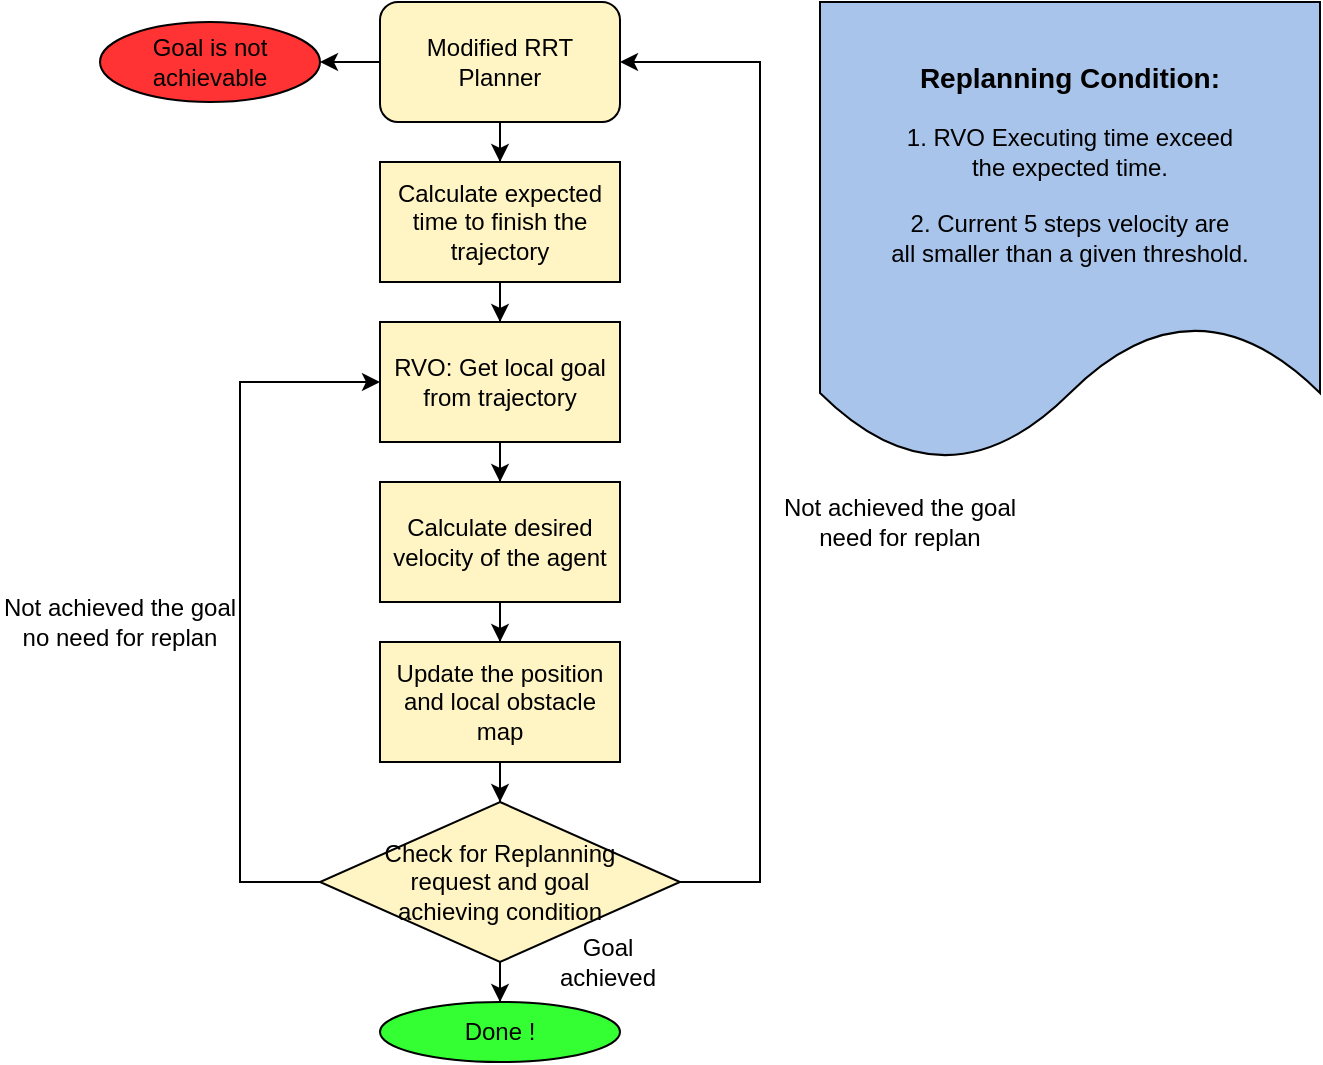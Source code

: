 <mxfile version="13.0.3" type="device"><diagram id="AR5XA07ctwtRS-R2ce6N" name="Page-1"><mxGraphModel dx="1008" dy="482" grid="1" gridSize="10" guides="1" tooltips="1" connect="1" arrows="1" fold="1" page="1" pageScale="1" pageWidth="827" pageHeight="1169" math="0" shadow="0"><root><mxCell id="0"/><mxCell id="1" parent="0"/><mxCell id="Wp1O4KtcolxqOUx2yNRR-3" style="edgeStyle=orthogonalEdgeStyle;rounded=0;orthogonalLoop=1;jettySize=auto;html=1;entryX=0.5;entryY=0;entryDx=0;entryDy=0;" edge="1" parent="1" source="Wp1O4KtcolxqOUx2yNRR-1" target="Wp1O4KtcolxqOUx2yNRR-2"><mxGeometry relative="1" as="geometry"/></mxCell><mxCell id="Wp1O4KtcolxqOUx2yNRR-21" style="edgeStyle=orthogonalEdgeStyle;rounded=0;orthogonalLoop=1;jettySize=auto;html=1;entryX=1;entryY=0.5;entryDx=0;entryDy=0;" edge="1" parent="1" source="Wp1O4KtcolxqOUx2yNRR-1" target="Wp1O4KtcolxqOUx2yNRR-20"><mxGeometry relative="1" as="geometry"/></mxCell><mxCell id="Wp1O4KtcolxqOUx2yNRR-1" value="Modified RRT &lt;br&gt;Planner" style="rounded=1;whiteSpace=wrap;html=1;fillColor=#FFF4C3;" vertex="1" parent="1"><mxGeometry x="320" y="360" width="120" height="60" as="geometry"/></mxCell><mxCell id="Wp1O4KtcolxqOUx2yNRR-5" style="edgeStyle=orthogonalEdgeStyle;rounded=0;orthogonalLoop=1;jettySize=auto;html=1;" edge="1" parent="1" source="Wp1O4KtcolxqOUx2yNRR-2" target="Wp1O4KtcolxqOUx2yNRR-4"><mxGeometry relative="1" as="geometry"/></mxCell><mxCell id="Wp1O4KtcolxqOUx2yNRR-2" value="Calculate expected time to finish the trajectory" style="rounded=0;whiteSpace=wrap;html=1;fillColor=#FFF4C3;" vertex="1" parent="1"><mxGeometry x="320" y="440" width="120" height="60" as="geometry"/></mxCell><mxCell id="Wp1O4KtcolxqOUx2yNRR-7" style="edgeStyle=orthogonalEdgeStyle;rounded=0;orthogonalLoop=1;jettySize=auto;html=1;entryX=0.5;entryY=0;entryDx=0;entryDy=0;" edge="1" parent="1" source="Wp1O4KtcolxqOUx2yNRR-4" target="Wp1O4KtcolxqOUx2yNRR-6"><mxGeometry relative="1" as="geometry"/></mxCell><mxCell id="Wp1O4KtcolxqOUx2yNRR-4" value="RVO: Get local goal from trajectory" style="rounded=0;whiteSpace=wrap;html=1;fillColor=#FFF4C3;" vertex="1" parent="1"><mxGeometry x="320" y="520" width="120" height="60" as="geometry"/></mxCell><mxCell id="Wp1O4KtcolxqOUx2yNRR-9" style="edgeStyle=orthogonalEdgeStyle;rounded=0;orthogonalLoop=1;jettySize=auto;html=1;" edge="1" parent="1" source="Wp1O4KtcolxqOUx2yNRR-6" target="Wp1O4KtcolxqOUx2yNRR-8"><mxGeometry relative="1" as="geometry"/></mxCell><mxCell id="Wp1O4KtcolxqOUx2yNRR-6" value="Calculate desired velocity of the agent" style="rounded=0;whiteSpace=wrap;html=1;fillColor=#FFF4C3;" vertex="1" parent="1"><mxGeometry x="320" y="600" width="120" height="60" as="geometry"/></mxCell><mxCell id="Wp1O4KtcolxqOUx2yNRR-11" style="edgeStyle=orthogonalEdgeStyle;rounded=0;orthogonalLoop=1;jettySize=auto;html=1;" edge="1" parent="1" source="Wp1O4KtcolxqOUx2yNRR-8" target="Wp1O4KtcolxqOUx2yNRR-10"><mxGeometry relative="1" as="geometry"/></mxCell><mxCell id="Wp1O4KtcolxqOUx2yNRR-8" value="Update the position and local obstacle map" style="rounded=0;whiteSpace=wrap;html=1;fillColor=#FFF4C3;" vertex="1" parent="1"><mxGeometry x="320" y="680" width="120" height="60" as="geometry"/></mxCell><mxCell id="Wp1O4KtcolxqOUx2yNRR-12" style="edgeStyle=orthogonalEdgeStyle;rounded=0;orthogonalLoop=1;jettySize=auto;html=1;entryX=0;entryY=0.5;entryDx=0;entryDy=0;" edge="1" parent="1" source="Wp1O4KtcolxqOUx2yNRR-10" target="Wp1O4KtcolxqOUx2yNRR-4"><mxGeometry relative="1" as="geometry"><mxPoint x="250" y="440" as="targetPoint"/><Array as="points"><mxPoint x="250" y="800"/><mxPoint x="250" y="550"/></Array></mxGeometry></mxCell><mxCell id="Wp1O4KtcolxqOUx2yNRR-13" style="edgeStyle=orthogonalEdgeStyle;rounded=0;orthogonalLoop=1;jettySize=auto;html=1;entryX=1;entryY=0.5;entryDx=0;entryDy=0;" edge="1" parent="1" source="Wp1O4KtcolxqOUx2yNRR-10" target="Wp1O4KtcolxqOUx2yNRR-1"><mxGeometry relative="1" as="geometry"><mxPoint x="510" y="340" as="targetPoint"/><Array as="points"><mxPoint x="510" y="800"/><mxPoint x="510" y="390"/></Array></mxGeometry></mxCell><mxCell id="Wp1O4KtcolxqOUx2yNRR-15" style="edgeStyle=orthogonalEdgeStyle;rounded=0;orthogonalLoop=1;jettySize=auto;html=1;entryX=0.5;entryY=0;entryDx=0;entryDy=0;" edge="1" parent="1" source="Wp1O4KtcolxqOUx2yNRR-10" target="Wp1O4KtcolxqOUx2yNRR-14"><mxGeometry relative="1" as="geometry"/></mxCell><mxCell id="Wp1O4KtcolxqOUx2yNRR-10" value="Check for Replanning &lt;br&gt;request and goal &lt;br&gt;achieving condition" style="rhombus;whiteSpace=wrap;html=1;fillColor=#FFF4C3;" vertex="1" parent="1"><mxGeometry x="290" y="760" width="180" height="80" as="geometry"/></mxCell><mxCell id="Wp1O4KtcolxqOUx2yNRR-14" value="Done !" style="ellipse;whiteSpace=wrap;html=1;fillColor=#33FF33;" vertex="1" parent="1"><mxGeometry x="320" y="860" width="120" height="30" as="geometry"/></mxCell><mxCell id="Wp1O4KtcolxqOUx2yNRR-16" value="Not achieved the goal no need for replan" style="text;html=1;strokeColor=none;fillColor=none;align=center;verticalAlign=middle;whiteSpace=wrap;rounded=0;" vertex="1" parent="1"><mxGeometry x="130" y="660" width="120" height="20" as="geometry"/></mxCell><mxCell id="Wp1O4KtcolxqOUx2yNRR-17" value="Not achieved the goal need for replan" style="text;html=1;strokeColor=none;fillColor=none;align=center;verticalAlign=middle;whiteSpace=wrap;rounded=0;" vertex="1" parent="1"><mxGeometry x="520" y="610" width="120" height="20" as="geometry"/></mxCell><mxCell id="Wp1O4KtcolxqOUx2yNRR-18" value="Goal achieved" style="text;html=1;strokeColor=none;fillColor=none;align=center;verticalAlign=middle;whiteSpace=wrap;rounded=0;" vertex="1" parent="1"><mxGeometry x="414" y="830" width="40" height="20" as="geometry"/></mxCell><mxCell id="Wp1O4KtcolxqOUx2yNRR-19" value="&lt;b&gt;&lt;font style=&quot;font-size: 14px&quot;&gt;Replanning Condition:&lt;/font&gt;&lt;/b&gt;&lt;br&gt;&lt;br&gt;1. RVO Executing time exceed &lt;br&gt;the expected time.&lt;br&gt;&lt;br&gt;2. Current 5 steps velocity are &lt;br&gt;all smaller than a given threshold." style="shape=document;whiteSpace=wrap;html=1;boundedLbl=1;fillColor=#A9C4EB;" vertex="1" parent="1"><mxGeometry x="540" y="360" width="250" height="230" as="geometry"/></mxCell><mxCell id="Wp1O4KtcolxqOUx2yNRR-20" value="Goal is not achievable" style="ellipse;whiteSpace=wrap;html=1;fillColor=#FF3333;" vertex="1" parent="1"><mxGeometry x="180" y="370" width="110" height="40" as="geometry"/></mxCell></root></mxGraphModel></diagram></mxfile>